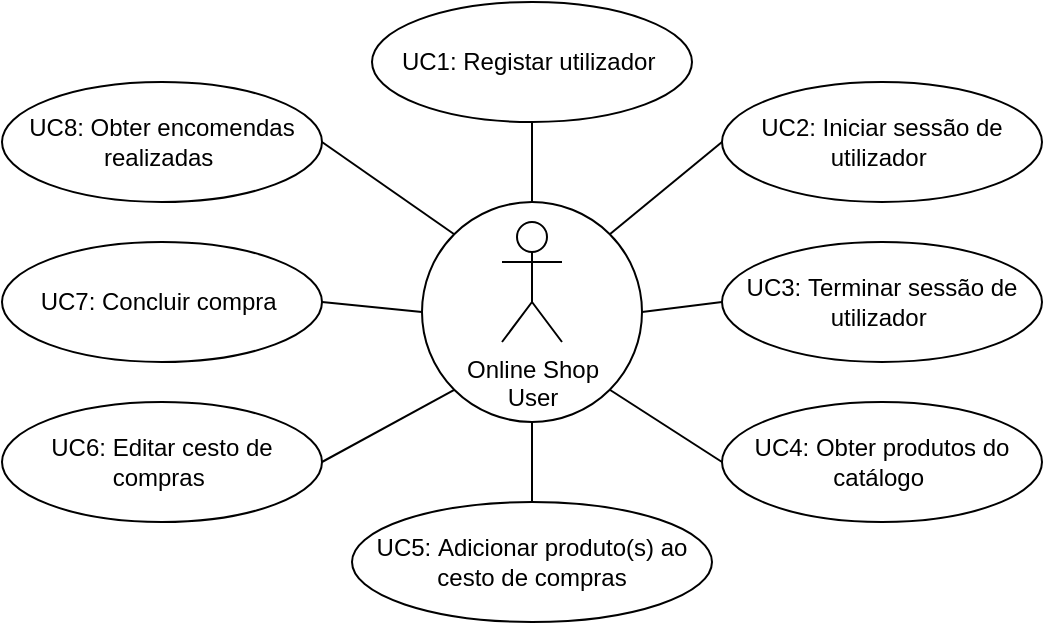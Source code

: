 <mxfile version="16.2.6" type="device"><diagram id="NuQ3adrZ07q5fZGmemPy" name="Page-1"><mxGraphModel dx="1038" dy="556" grid="1" gridSize="10" guides="1" tooltips="1" connect="1" arrows="1" fold="1" page="1" pageScale="1" pageWidth="850" pageHeight="1100" math="0" shadow="0"><root><mxCell id="0"/><mxCell id="1" parent="0"/><mxCell id="qOb5mYAnKyRKnba1ByxV-23" value="" style="ellipse;whiteSpace=wrap;html=1;aspect=fixed;" vertex="1" parent="1"><mxGeometry x="410" y="180" width="110" height="110" as="geometry"/></mxCell><mxCell id="qOb5mYAnKyRKnba1ByxV-1" value="Online Shop &lt;br&gt;User" style="shape=umlActor;verticalLabelPosition=bottom;verticalAlign=top;html=1;outlineConnect=0;" vertex="1" parent="1"><mxGeometry x="450" y="190" width="30" height="60" as="geometry"/></mxCell><mxCell id="qOb5mYAnKyRKnba1ByxV-4" value="UC8:&amp;nbsp;Obter encomendas realizadas&amp;nbsp;" style="ellipse;whiteSpace=wrap;html=1;" vertex="1" parent="1"><mxGeometry x="200" y="120" width="160" height="60" as="geometry"/></mxCell><mxCell id="qOb5mYAnKyRKnba1ByxV-5" value="UC7:&amp;nbsp;Concluir compra&amp;nbsp;" style="ellipse;whiteSpace=wrap;html=1;" vertex="1" parent="1"><mxGeometry x="200" y="200" width="160" height="60" as="geometry"/></mxCell><mxCell id="qOb5mYAnKyRKnba1ByxV-6" value="UC6:&amp;nbsp;Editar cesto de compras&amp;nbsp;" style="ellipse;whiteSpace=wrap;html=1;" vertex="1" parent="1"><mxGeometry x="200" y="280" width="160" height="60" as="geometry"/></mxCell><mxCell id="qOb5mYAnKyRKnba1ByxV-8" value="UC1:&amp;nbsp;Registar utilizador&amp;nbsp;" style="ellipse;whiteSpace=wrap;html=1;" vertex="1" parent="1"><mxGeometry x="385" y="80" width="160" height="60" as="geometry"/></mxCell><mxCell id="qOb5mYAnKyRKnba1ByxV-9" value="UC2:&amp;nbsp;Iniciar sessão de utilizador&amp;nbsp;" style="ellipse;whiteSpace=wrap;html=1;" vertex="1" parent="1"><mxGeometry x="560" y="120" width="160" height="60" as="geometry"/></mxCell><mxCell id="qOb5mYAnKyRKnba1ByxV-10" value="UC3:&amp;nbsp;Terminar sessão de utilizador&amp;nbsp;" style="ellipse;whiteSpace=wrap;html=1;" vertex="1" parent="1"><mxGeometry x="560" y="200" width="160" height="60" as="geometry"/></mxCell><mxCell id="qOb5mYAnKyRKnba1ByxV-11" value="UC4:&amp;nbsp;Obter produtos do catálogo&amp;nbsp;" style="ellipse;whiteSpace=wrap;html=1;" vertex="1" parent="1"><mxGeometry x="560" y="280" width="160" height="60" as="geometry"/></mxCell><mxCell id="qOb5mYAnKyRKnba1ByxV-12" value="UC5:&amp;nbsp;Adicionar produto(s) ao cesto de compras" style="ellipse;whiteSpace=wrap;html=1;" vertex="1" parent="1"><mxGeometry x="375" y="330" width="180" height="60" as="geometry"/></mxCell><mxCell id="qOb5mYAnKyRKnba1ByxV-24" value="" style="endArrow=none;html=1;rounded=0;entryX=0.5;entryY=1;entryDx=0;entryDy=0;exitX=0.5;exitY=0;exitDx=0;exitDy=0;" edge="1" parent="1" source="qOb5mYAnKyRKnba1ByxV-23" target="qOb5mYAnKyRKnba1ByxV-8"><mxGeometry width="50" height="50" relative="1" as="geometry"><mxPoint x="380" y="230" as="sourcePoint"/><mxPoint x="430" y="180" as="targetPoint"/></mxGeometry></mxCell><mxCell id="qOb5mYAnKyRKnba1ByxV-25" value="" style="endArrow=none;html=1;rounded=0;entryX=0;entryY=0.5;entryDx=0;entryDy=0;exitX=1;exitY=0;exitDx=0;exitDy=0;" edge="1" parent="1" source="qOb5mYAnKyRKnba1ByxV-23" target="qOb5mYAnKyRKnba1ByxV-9"><mxGeometry width="50" height="50" relative="1" as="geometry"><mxPoint x="475" y="190" as="sourcePoint"/><mxPoint x="480" y="150" as="targetPoint"/></mxGeometry></mxCell><mxCell id="qOb5mYAnKyRKnba1ByxV-26" value="" style="endArrow=none;html=1;rounded=0;entryX=0;entryY=0.5;entryDx=0;entryDy=0;exitX=1;exitY=0.5;exitDx=0;exitDy=0;" edge="1" parent="1" source="qOb5mYAnKyRKnba1ByxV-23" target="qOb5mYAnKyRKnba1ByxV-10"><mxGeometry width="50" height="50" relative="1" as="geometry"><mxPoint x="485" y="200" as="sourcePoint"/><mxPoint x="490" y="160" as="targetPoint"/></mxGeometry></mxCell><mxCell id="qOb5mYAnKyRKnba1ByxV-27" value="" style="endArrow=none;html=1;rounded=0;entryX=0;entryY=0.5;entryDx=0;entryDy=0;exitX=1;exitY=1;exitDx=0;exitDy=0;" edge="1" parent="1" source="qOb5mYAnKyRKnba1ByxV-23" target="qOb5mYAnKyRKnba1ByxV-11"><mxGeometry width="50" height="50" relative="1" as="geometry"><mxPoint x="495" y="210" as="sourcePoint"/><mxPoint x="500" y="170" as="targetPoint"/></mxGeometry></mxCell><mxCell id="qOb5mYAnKyRKnba1ByxV-28" value="" style="endArrow=none;html=1;rounded=0;entryX=0.5;entryY=1;entryDx=0;entryDy=0;exitX=0.5;exitY=0;exitDx=0;exitDy=0;" edge="1" parent="1" source="qOb5mYAnKyRKnba1ByxV-12" target="qOb5mYAnKyRKnba1ByxV-23"><mxGeometry width="50" height="50" relative="1" as="geometry"><mxPoint x="505" y="220" as="sourcePoint"/><mxPoint x="510" y="180" as="targetPoint"/></mxGeometry></mxCell><mxCell id="qOb5mYAnKyRKnba1ByxV-29" value="" style="endArrow=none;html=1;rounded=0;entryX=0;entryY=1;entryDx=0;entryDy=0;exitX=1;exitY=0.5;exitDx=0;exitDy=0;" edge="1" parent="1" source="qOb5mYAnKyRKnba1ByxV-6" target="qOb5mYAnKyRKnba1ByxV-23"><mxGeometry width="50" height="50" relative="1" as="geometry"><mxPoint x="515" y="230" as="sourcePoint"/><mxPoint x="520" y="190" as="targetPoint"/></mxGeometry></mxCell><mxCell id="qOb5mYAnKyRKnba1ByxV-30" value="" style="endArrow=none;html=1;rounded=0;entryX=1;entryY=0.5;entryDx=0;entryDy=0;exitX=0;exitY=0.5;exitDx=0;exitDy=0;" edge="1" parent="1" source="qOb5mYAnKyRKnba1ByxV-23" target="qOb5mYAnKyRKnba1ByxV-5"><mxGeometry width="50" height="50" relative="1" as="geometry"><mxPoint x="525" y="240" as="sourcePoint"/><mxPoint x="530" y="200" as="targetPoint"/></mxGeometry></mxCell><mxCell id="qOb5mYAnKyRKnba1ByxV-31" value="" style="endArrow=none;html=1;rounded=0;entryX=1;entryY=0.5;entryDx=0;entryDy=0;exitX=0;exitY=0;exitDx=0;exitDy=0;" edge="1" parent="1" source="qOb5mYAnKyRKnba1ByxV-23" target="qOb5mYAnKyRKnba1ByxV-4"><mxGeometry width="50" height="50" relative="1" as="geometry"><mxPoint x="535" y="250" as="sourcePoint"/><mxPoint x="540" y="210" as="targetPoint"/></mxGeometry></mxCell></root></mxGraphModel></diagram></mxfile>